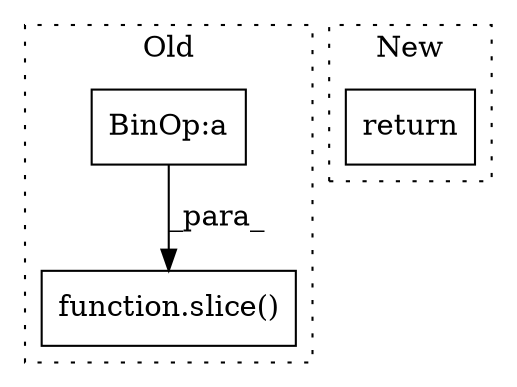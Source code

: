digraph G {
subgraph cluster0 {
1 [label="function.slice()" a="75" s="15031,15059" l="6,1" shape="box"];
3 [label="BinOp:a" a="82" s="14936" l="3" shape="box"];
label = "Old";
style="dotted";
}
subgraph cluster1 {
2 [label="return" a="93" s="15234" l="7" shape="box"];
label = "New";
style="dotted";
}
3 -> 1 [label="_para_"];
}
